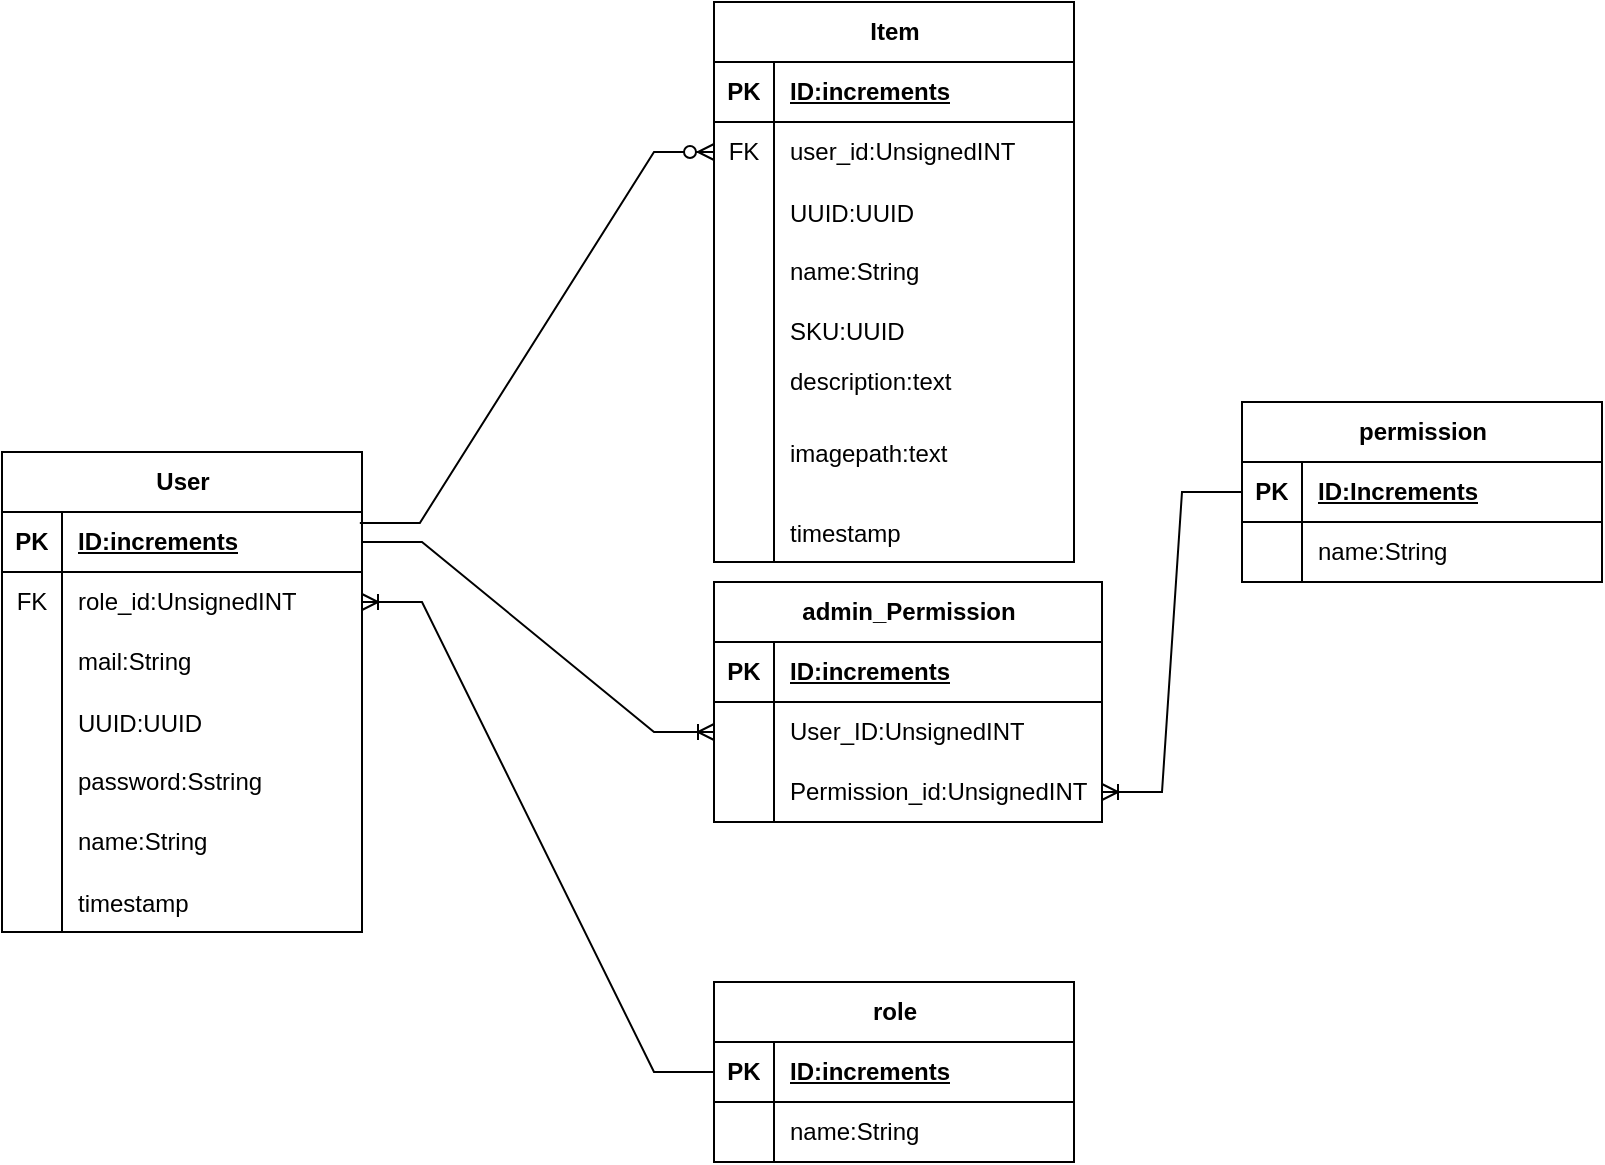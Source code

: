 <mxfile version="21.2.1" type="device">
  <diagram name="ページ1" id="artrnRI4o7Fi1oVQFtJG">
    <mxGraphModel dx="468" dy="727" grid="1" gridSize="10" guides="1" tooltips="1" connect="1" arrows="1" fold="1" page="1" pageScale="1" pageWidth="827" pageHeight="1169" math="0" shadow="0">
      <root>
        <mxCell id="0" />
        <mxCell id="1" parent="0" />
        <mxCell id="xrxR1LC_69wjn-r8StxP-14" value="Item" style="shape=table;startSize=30;container=1;collapsible=1;childLayout=tableLayout;fixedRows=1;rowLines=0;fontStyle=1;align=center;resizeLast=1;html=1;" parent="1" vertex="1">
          <mxGeometry x="396" y="40" width="180" height="280" as="geometry" />
        </mxCell>
        <mxCell id="xrxR1LC_69wjn-r8StxP-15" value="" style="shape=tableRow;horizontal=0;startSize=0;swimlaneHead=0;swimlaneBody=0;fillColor=none;collapsible=0;dropTarget=0;points=[[0,0.5],[1,0.5]];portConstraint=eastwest;top=0;left=0;right=0;bottom=1;" parent="xrxR1LC_69wjn-r8StxP-14" vertex="1">
          <mxGeometry y="30" width="180" height="30" as="geometry" />
        </mxCell>
        <mxCell id="xrxR1LC_69wjn-r8StxP-16" value="PK" style="shape=partialRectangle;connectable=0;fillColor=none;top=0;left=0;bottom=0;right=0;fontStyle=1;overflow=hidden;whiteSpace=wrap;html=1;" parent="xrxR1LC_69wjn-r8StxP-15" vertex="1">
          <mxGeometry width="30" height="30" as="geometry">
            <mxRectangle width="30" height="30" as="alternateBounds" />
          </mxGeometry>
        </mxCell>
        <mxCell id="xrxR1LC_69wjn-r8StxP-17" value="ID:increments" style="shape=partialRectangle;connectable=0;fillColor=none;top=0;left=0;bottom=0;right=0;align=left;spacingLeft=6;fontStyle=5;overflow=hidden;whiteSpace=wrap;html=1;" parent="xrxR1LC_69wjn-r8StxP-15" vertex="1">
          <mxGeometry x="30" width="150" height="30" as="geometry">
            <mxRectangle width="150" height="30" as="alternateBounds" />
          </mxGeometry>
        </mxCell>
        <mxCell id="LxHNY0cJb8ssutPRfd2k-73" value="" style="shape=tableRow;horizontal=0;startSize=0;swimlaneHead=0;swimlaneBody=0;fillColor=none;collapsible=0;dropTarget=0;points=[[0,0.5],[1,0.5]];portConstraint=eastwest;top=0;left=0;right=0;bottom=0;" parent="xrxR1LC_69wjn-r8StxP-14" vertex="1">
          <mxGeometry y="60" width="180" height="30" as="geometry" />
        </mxCell>
        <mxCell id="LxHNY0cJb8ssutPRfd2k-74" value="FK" style="shape=partialRectangle;connectable=0;fillColor=none;top=0;left=0;bottom=0;right=0;fontStyle=0;overflow=hidden;whiteSpace=wrap;html=1;" parent="LxHNY0cJb8ssutPRfd2k-73" vertex="1">
          <mxGeometry width="30" height="30" as="geometry">
            <mxRectangle width="30" height="30" as="alternateBounds" />
          </mxGeometry>
        </mxCell>
        <mxCell id="LxHNY0cJb8ssutPRfd2k-75" value="user_id:UnsignedINT" style="shape=partialRectangle;connectable=0;fillColor=none;top=0;left=0;bottom=0;right=0;align=left;spacingLeft=6;fontStyle=0;overflow=hidden;whiteSpace=wrap;html=1;" parent="LxHNY0cJb8ssutPRfd2k-73" vertex="1">
          <mxGeometry x="30" width="150" height="30" as="geometry">
            <mxRectangle width="150" height="30" as="alternateBounds" />
          </mxGeometry>
        </mxCell>
        <mxCell id="LxHNY0cJb8ssutPRfd2k-51" value="" style="shape=tableRow;horizontal=0;startSize=0;swimlaneHead=0;swimlaneBody=0;fillColor=none;collapsible=0;dropTarget=0;points=[[0,0.5],[1,0.5]];portConstraint=eastwest;top=0;left=0;right=0;bottom=0;" parent="xrxR1LC_69wjn-r8StxP-14" vertex="1">
          <mxGeometry y="90" width="180" height="30" as="geometry" />
        </mxCell>
        <mxCell id="LxHNY0cJb8ssutPRfd2k-52" value="" style="shape=partialRectangle;connectable=0;fillColor=none;top=0;left=0;bottom=0;right=0;editable=1;overflow=hidden;" parent="LxHNY0cJb8ssutPRfd2k-51" vertex="1">
          <mxGeometry width="30" height="30" as="geometry">
            <mxRectangle width="30" height="30" as="alternateBounds" />
          </mxGeometry>
        </mxCell>
        <mxCell id="LxHNY0cJb8ssutPRfd2k-53" value="UUID:UUID" style="shape=partialRectangle;connectable=0;fillColor=none;top=0;left=0;bottom=0;right=0;align=left;spacingLeft=6;overflow=hidden;" parent="LxHNY0cJb8ssutPRfd2k-51" vertex="1">
          <mxGeometry x="30" width="150" height="30" as="geometry">
            <mxRectangle width="150" height="30" as="alternateBounds" />
          </mxGeometry>
        </mxCell>
        <mxCell id="xrxR1LC_69wjn-r8StxP-18" value="" style="shape=tableRow;horizontal=0;startSize=0;swimlaneHead=0;swimlaneBody=0;fillColor=none;collapsible=0;dropTarget=0;points=[[0,0.5],[1,0.5]];portConstraint=eastwest;top=0;left=0;right=0;bottom=0;" parent="xrxR1LC_69wjn-r8StxP-14" vertex="1">
          <mxGeometry y="120" width="180" height="30" as="geometry" />
        </mxCell>
        <mxCell id="xrxR1LC_69wjn-r8StxP-19" value="" style="shape=partialRectangle;connectable=0;fillColor=none;top=0;left=0;bottom=0;right=0;editable=1;overflow=hidden;whiteSpace=wrap;html=1;" parent="xrxR1LC_69wjn-r8StxP-18" vertex="1">
          <mxGeometry width="30" height="30" as="geometry">
            <mxRectangle width="30" height="30" as="alternateBounds" />
          </mxGeometry>
        </mxCell>
        <mxCell id="xrxR1LC_69wjn-r8StxP-20" value="name:String" style="shape=partialRectangle;connectable=0;fillColor=none;top=0;left=0;bottom=0;right=0;align=left;spacingLeft=6;overflow=hidden;whiteSpace=wrap;html=1;" parent="xrxR1LC_69wjn-r8StxP-18" vertex="1">
          <mxGeometry x="30" width="150" height="30" as="geometry">
            <mxRectangle width="150" height="30" as="alternateBounds" />
          </mxGeometry>
        </mxCell>
        <mxCell id="xrxR1LC_69wjn-r8StxP-21" value="" style="shape=tableRow;horizontal=0;startSize=0;swimlaneHead=0;swimlaneBody=0;fillColor=none;collapsible=0;dropTarget=0;points=[[0,0.5],[1,0.5]];portConstraint=eastwest;top=0;left=0;right=0;bottom=0;" parent="xrxR1LC_69wjn-r8StxP-14" vertex="1">
          <mxGeometry y="150" width="180" height="30" as="geometry" />
        </mxCell>
        <mxCell id="xrxR1LC_69wjn-r8StxP-22" value="" style="shape=partialRectangle;connectable=0;fillColor=none;top=0;left=0;bottom=0;right=0;editable=1;overflow=hidden;whiteSpace=wrap;html=1;" parent="xrxR1LC_69wjn-r8StxP-21" vertex="1">
          <mxGeometry width="30" height="30" as="geometry">
            <mxRectangle width="30" height="30" as="alternateBounds" />
          </mxGeometry>
        </mxCell>
        <mxCell id="xrxR1LC_69wjn-r8StxP-23" value="SKU:UUID" style="shape=partialRectangle;connectable=0;fillColor=none;top=0;left=0;bottom=0;right=0;align=left;spacingLeft=6;overflow=hidden;whiteSpace=wrap;html=1;" parent="xrxR1LC_69wjn-r8StxP-21" vertex="1">
          <mxGeometry x="30" width="150" height="30" as="geometry">
            <mxRectangle width="150" height="30" as="alternateBounds" />
          </mxGeometry>
        </mxCell>
        <mxCell id="xrxR1LC_69wjn-r8StxP-24" value="" style="shape=tableRow;horizontal=0;startSize=0;swimlaneHead=0;swimlaneBody=0;fillColor=none;collapsible=0;dropTarget=0;points=[[0,0.5],[1,0.5]];portConstraint=eastwest;top=0;left=0;right=0;bottom=0;" parent="xrxR1LC_69wjn-r8StxP-14" vertex="1">
          <mxGeometry y="180" width="180" height="20" as="geometry" />
        </mxCell>
        <mxCell id="xrxR1LC_69wjn-r8StxP-25" value="" style="shape=partialRectangle;connectable=0;fillColor=none;top=0;left=0;bottom=0;right=0;editable=1;overflow=hidden;whiteSpace=wrap;html=1;" parent="xrxR1LC_69wjn-r8StxP-24" vertex="1">
          <mxGeometry width="30" height="20" as="geometry">
            <mxRectangle width="30" height="20" as="alternateBounds" />
          </mxGeometry>
        </mxCell>
        <mxCell id="xrxR1LC_69wjn-r8StxP-26" value="description:text" style="shape=partialRectangle;connectable=0;fillColor=none;top=0;left=0;bottom=0;right=0;align=left;spacingLeft=6;overflow=hidden;whiteSpace=wrap;html=1;" parent="xrxR1LC_69wjn-r8StxP-24" vertex="1">
          <mxGeometry x="30" width="150" height="20" as="geometry">
            <mxRectangle width="150" height="20" as="alternateBounds" />
          </mxGeometry>
        </mxCell>
        <mxCell id="xrxR1LC_69wjn-r8StxP-28" value="" style="shape=tableRow;horizontal=0;startSize=0;swimlaneHead=0;swimlaneBody=0;fillColor=none;collapsible=0;dropTarget=0;points=[[0,0.5],[1,0.5]];portConstraint=eastwest;top=0;left=0;right=0;bottom=0;" parent="xrxR1LC_69wjn-r8StxP-14" vertex="1">
          <mxGeometry y="200" width="180" height="50" as="geometry" />
        </mxCell>
        <mxCell id="xrxR1LC_69wjn-r8StxP-29" value="" style="shape=partialRectangle;connectable=0;fillColor=none;top=0;left=0;bottom=0;right=0;editable=1;overflow=hidden;" parent="xrxR1LC_69wjn-r8StxP-28" vertex="1">
          <mxGeometry width="30" height="50" as="geometry">
            <mxRectangle width="30" height="50" as="alternateBounds" />
          </mxGeometry>
        </mxCell>
        <mxCell id="xrxR1LC_69wjn-r8StxP-30" value="imagepath:text" style="shape=partialRectangle;connectable=0;fillColor=none;top=0;left=0;bottom=0;right=0;align=left;spacingLeft=6;overflow=hidden;" parent="xrxR1LC_69wjn-r8StxP-28" vertex="1">
          <mxGeometry x="30" width="150" height="50" as="geometry">
            <mxRectangle width="150" height="50" as="alternateBounds" />
          </mxGeometry>
        </mxCell>
        <mxCell id="vRIHm34dz1WgfV_R52z3-83" value="" style="shape=tableRow;horizontal=0;startSize=0;swimlaneHead=0;swimlaneBody=0;fillColor=none;collapsible=0;dropTarget=0;points=[[0,0.5],[1,0.5]];portConstraint=eastwest;top=0;left=0;right=0;bottom=0;" vertex="1" parent="xrxR1LC_69wjn-r8StxP-14">
          <mxGeometry y="250" width="180" height="30" as="geometry" />
        </mxCell>
        <mxCell id="vRIHm34dz1WgfV_R52z3-84" value="" style="shape=partialRectangle;connectable=0;fillColor=none;top=0;left=0;bottom=0;right=0;editable=1;overflow=hidden;" vertex="1" parent="vRIHm34dz1WgfV_R52z3-83">
          <mxGeometry width="30" height="30" as="geometry">
            <mxRectangle width="30" height="30" as="alternateBounds" />
          </mxGeometry>
        </mxCell>
        <mxCell id="vRIHm34dz1WgfV_R52z3-85" value="timestamp" style="shape=partialRectangle;connectable=0;fillColor=none;top=0;left=0;bottom=0;right=0;align=left;spacingLeft=6;overflow=hidden;" vertex="1" parent="vRIHm34dz1WgfV_R52z3-83">
          <mxGeometry x="30" width="150" height="30" as="geometry">
            <mxRectangle width="150" height="30" as="alternateBounds" />
          </mxGeometry>
        </mxCell>
        <mxCell id="LxHNY0cJb8ssutPRfd2k-57" value="permission" style="shape=table;startSize=30;container=1;collapsible=1;childLayout=tableLayout;fixedRows=1;rowLines=0;fontStyle=1;align=center;resizeLast=1;html=1;" parent="1" vertex="1">
          <mxGeometry x="660" y="240" width="180" height="90" as="geometry" />
        </mxCell>
        <mxCell id="LxHNY0cJb8ssutPRfd2k-58" value="" style="shape=tableRow;horizontal=0;startSize=0;swimlaneHead=0;swimlaneBody=0;fillColor=none;collapsible=0;dropTarget=0;points=[[0,0.5],[1,0.5]];portConstraint=eastwest;top=0;left=0;right=0;bottom=1;" parent="LxHNY0cJb8ssutPRfd2k-57" vertex="1">
          <mxGeometry y="30" width="180" height="30" as="geometry" />
        </mxCell>
        <mxCell id="LxHNY0cJb8ssutPRfd2k-59" value="PK" style="shape=partialRectangle;connectable=0;fillColor=none;top=0;left=0;bottom=0;right=0;fontStyle=1;overflow=hidden;whiteSpace=wrap;html=1;" parent="LxHNY0cJb8ssutPRfd2k-58" vertex="1">
          <mxGeometry width="30" height="30" as="geometry">
            <mxRectangle width="30" height="30" as="alternateBounds" />
          </mxGeometry>
        </mxCell>
        <mxCell id="LxHNY0cJb8ssutPRfd2k-60" value="ID:Increments" style="shape=partialRectangle;connectable=0;fillColor=none;top=0;left=0;bottom=0;right=0;align=left;spacingLeft=6;fontStyle=5;overflow=hidden;whiteSpace=wrap;html=1;" parent="LxHNY0cJb8ssutPRfd2k-58" vertex="1">
          <mxGeometry x="30" width="150" height="30" as="geometry">
            <mxRectangle width="150" height="30" as="alternateBounds" />
          </mxGeometry>
        </mxCell>
        <mxCell id="LxHNY0cJb8ssutPRfd2k-61" value="" style="shape=tableRow;horizontal=0;startSize=0;swimlaneHead=0;swimlaneBody=0;fillColor=none;collapsible=0;dropTarget=0;points=[[0,0.5],[1,0.5]];portConstraint=eastwest;top=0;left=0;right=0;bottom=0;" parent="LxHNY0cJb8ssutPRfd2k-57" vertex="1">
          <mxGeometry y="60" width="180" height="30" as="geometry" />
        </mxCell>
        <mxCell id="LxHNY0cJb8ssutPRfd2k-62" value="" style="shape=partialRectangle;connectable=0;fillColor=none;top=0;left=0;bottom=0;right=0;editable=1;overflow=hidden;whiteSpace=wrap;html=1;" parent="LxHNY0cJb8ssutPRfd2k-61" vertex="1">
          <mxGeometry width="30" height="30" as="geometry">
            <mxRectangle width="30" height="30" as="alternateBounds" />
          </mxGeometry>
        </mxCell>
        <mxCell id="LxHNY0cJb8ssutPRfd2k-63" value="name:String" style="shape=partialRectangle;connectable=0;fillColor=none;top=0;left=0;bottom=0;right=0;align=left;spacingLeft=6;overflow=hidden;whiteSpace=wrap;html=1;" parent="LxHNY0cJb8ssutPRfd2k-61" vertex="1">
          <mxGeometry x="30" width="150" height="30" as="geometry">
            <mxRectangle width="150" height="30" as="alternateBounds" />
          </mxGeometry>
        </mxCell>
        <mxCell id="LxHNY0cJb8ssutPRfd2k-82" value="" style="edgeStyle=entityRelationEdgeStyle;fontSize=12;html=1;endArrow=ERzeroToMany;endFill=1;rounded=0;entryX=0;entryY=0.5;entryDx=0;entryDy=0;exitX=0.994;exitY=0.183;exitDx=0;exitDy=0;exitPerimeter=0;" parent="1" source="vRIHm34dz1WgfV_R52z3-2" target="LxHNY0cJb8ssutPRfd2k-73" edge="1">
          <mxGeometry width="100" height="100" relative="1" as="geometry">
            <mxPoint x="466" y="210" as="sourcePoint" />
            <mxPoint x="566" y="110" as="targetPoint" />
          </mxGeometry>
        </mxCell>
        <mxCell id="vRIHm34dz1WgfV_R52z3-1" value="User&lt;br&gt;" style="shape=table;startSize=30;container=1;collapsible=1;childLayout=tableLayout;fixedRows=1;rowLines=0;fontStyle=1;align=center;resizeLast=1;html=1;" vertex="1" parent="1">
          <mxGeometry x="40" y="265" width="180" height="240" as="geometry" />
        </mxCell>
        <mxCell id="vRIHm34dz1WgfV_R52z3-2" value="" style="shape=tableRow;horizontal=0;startSize=0;swimlaneHead=0;swimlaneBody=0;fillColor=none;collapsible=0;dropTarget=0;points=[[0,0.5],[1,0.5]];portConstraint=eastwest;top=0;left=0;right=0;bottom=1;" vertex="1" parent="vRIHm34dz1WgfV_R52z3-1">
          <mxGeometry y="30" width="180" height="30" as="geometry" />
        </mxCell>
        <mxCell id="vRIHm34dz1WgfV_R52z3-3" value="PK" style="shape=partialRectangle;connectable=0;fillColor=none;top=0;left=0;bottom=0;right=0;fontStyle=1;overflow=hidden;whiteSpace=wrap;html=1;" vertex="1" parent="vRIHm34dz1WgfV_R52z3-2">
          <mxGeometry width="30" height="30" as="geometry">
            <mxRectangle width="30" height="30" as="alternateBounds" />
          </mxGeometry>
        </mxCell>
        <mxCell id="vRIHm34dz1WgfV_R52z3-4" value="ID:increments" style="shape=partialRectangle;connectable=0;fillColor=none;top=0;left=0;bottom=0;right=0;align=left;spacingLeft=6;fontStyle=5;overflow=hidden;whiteSpace=wrap;html=1;" vertex="1" parent="vRIHm34dz1WgfV_R52z3-2">
          <mxGeometry x="30" width="150" height="30" as="geometry">
            <mxRectangle width="150" height="30" as="alternateBounds" />
          </mxGeometry>
        </mxCell>
        <mxCell id="vRIHm34dz1WgfV_R52z3-79" value="" style="shape=tableRow;horizontal=0;startSize=0;swimlaneHead=0;swimlaneBody=0;fillColor=none;collapsible=0;dropTarget=0;points=[[0,0.5],[1,0.5]];portConstraint=eastwest;top=0;left=0;right=0;bottom=0;" vertex="1" parent="vRIHm34dz1WgfV_R52z3-1">
          <mxGeometry y="60" width="180" height="30" as="geometry" />
        </mxCell>
        <mxCell id="vRIHm34dz1WgfV_R52z3-80" value="FK" style="shape=partialRectangle;connectable=0;fillColor=none;top=0;left=0;bottom=0;right=0;fontStyle=0;overflow=hidden;whiteSpace=wrap;html=1;" vertex="1" parent="vRIHm34dz1WgfV_R52z3-79">
          <mxGeometry width="30" height="30" as="geometry">
            <mxRectangle width="30" height="30" as="alternateBounds" />
          </mxGeometry>
        </mxCell>
        <mxCell id="vRIHm34dz1WgfV_R52z3-81" value="role_id:UnsignedINT" style="shape=partialRectangle;connectable=0;fillColor=none;top=0;left=0;bottom=0;right=0;align=left;spacingLeft=6;fontStyle=0;overflow=hidden;whiteSpace=wrap;html=1;" vertex="1" parent="vRIHm34dz1WgfV_R52z3-79">
          <mxGeometry x="30" width="150" height="30" as="geometry">
            <mxRectangle width="150" height="30" as="alternateBounds" />
          </mxGeometry>
        </mxCell>
        <mxCell id="vRIHm34dz1WgfV_R52z3-8" value="" style="shape=tableRow;horizontal=0;startSize=0;swimlaneHead=0;swimlaneBody=0;fillColor=none;collapsible=0;dropTarget=0;points=[[0,0.5],[1,0.5]];portConstraint=eastwest;top=0;left=0;right=0;bottom=0;" vertex="1" parent="vRIHm34dz1WgfV_R52z3-1">
          <mxGeometry y="90" width="180" height="30" as="geometry" />
        </mxCell>
        <mxCell id="vRIHm34dz1WgfV_R52z3-9" value="" style="shape=partialRectangle;connectable=0;fillColor=none;top=0;left=0;bottom=0;right=0;editable=1;overflow=hidden;whiteSpace=wrap;html=1;" vertex="1" parent="vRIHm34dz1WgfV_R52z3-8">
          <mxGeometry width="30" height="30" as="geometry">
            <mxRectangle width="30" height="30" as="alternateBounds" />
          </mxGeometry>
        </mxCell>
        <mxCell id="vRIHm34dz1WgfV_R52z3-10" value="mail:String" style="shape=partialRectangle;connectable=0;fillColor=none;top=0;left=0;bottom=0;right=0;align=left;spacingLeft=6;overflow=hidden;whiteSpace=wrap;html=1;" vertex="1" parent="vRIHm34dz1WgfV_R52z3-8">
          <mxGeometry x="30" width="150" height="30" as="geometry">
            <mxRectangle width="150" height="30" as="alternateBounds" />
          </mxGeometry>
        </mxCell>
        <mxCell id="vRIHm34dz1WgfV_R52z3-66" value="" style="shape=tableRow;horizontal=0;startSize=0;swimlaneHead=0;swimlaneBody=0;fillColor=none;collapsible=0;dropTarget=0;points=[[0,0.5],[1,0.5]];portConstraint=eastwest;top=0;left=0;right=0;bottom=0;" vertex="1" parent="vRIHm34dz1WgfV_R52z3-1">
          <mxGeometry y="120" width="180" height="30" as="geometry" />
        </mxCell>
        <mxCell id="vRIHm34dz1WgfV_R52z3-67" value="" style="shape=partialRectangle;connectable=0;fillColor=none;top=0;left=0;bottom=0;right=0;editable=1;overflow=hidden;" vertex="1" parent="vRIHm34dz1WgfV_R52z3-66">
          <mxGeometry width="30" height="30" as="geometry">
            <mxRectangle width="30" height="30" as="alternateBounds" />
          </mxGeometry>
        </mxCell>
        <mxCell id="vRIHm34dz1WgfV_R52z3-68" value="UUID:UUID" style="shape=partialRectangle;connectable=0;fillColor=none;top=0;left=0;bottom=0;right=0;align=left;spacingLeft=6;overflow=hidden;" vertex="1" parent="vRIHm34dz1WgfV_R52z3-66">
          <mxGeometry x="30" width="150" height="30" as="geometry">
            <mxRectangle width="150" height="30" as="alternateBounds" />
          </mxGeometry>
        </mxCell>
        <mxCell id="vRIHm34dz1WgfV_R52z3-11" value="" style="shape=tableRow;horizontal=0;startSize=0;swimlaneHead=0;swimlaneBody=0;fillColor=none;collapsible=0;dropTarget=0;points=[[0,0.5],[1,0.5]];portConstraint=eastwest;top=0;left=0;right=0;bottom=0;" vertex="1" parent="vRIHm34dz1WgfV_R52z3-1">
          <mxGeometry y="150" width="180" height="30" as="geometry" />
        </mxCell>
        <mxCell id="vRIHm34dz1WgfV_R52z3-12" value="" style="shape=partialRectangle;connectable=0;fillColor=none;top=0;left=0;bottom=0;right=0;editable=1;overflow=hidden;whiteSpace=wrap;html=1;" vertex="1" parent="vRIHm34dz1WgfV_R52z3-11">
          <mxGeometry width="30" height="30" as="geometry">
            <mxRectangle width="30" height="30" as="alternateBounds" />
          </mxGeometry>
        </mxCell>
        <mxCell id="vRIHm34dz1WgfV_R52z3-13" value="password:Sstring" style="shape=partialRectangle;connectable=0;fillColor=none;top=0;left=0;bottom=0;right=0;align=left;spacingLeft=6;overflow=hidden;whiteSpace=wrap;html=1;" vertex="1" parent="vRIHm34dz1WgfV_R52z3-11">
          <mxGeometry x="30" width="150" height="30" as="geometry">
            <mxRectangle width="150" height="30" as="alternateBounds" />
          </mxGeometry>
        </mxCell>
        <mxCell id="vRIHm34dz1WgfV_R52z3-14" value="" style="shape=tableRow;horizontal=0;startSize=0;swimlaneHead=0;swimlaneBody=0;fillColor=none;collapsible=0;dropTarget=0;points=[[0,0.5],[1,0.5]];portConstraint=eastwest;top=0;left=0;right=0;bottom=0;" vertex="1" parent="vRIHm34dz1WgfV_R52z3-1">
          <mxGeometry y="180" width="180" height="30" as="geometry" />
        </mxCell>
        <mxCell id="vRIHm34dz1WgfV_R52z3-15" value="" style="shape=partialRectangle;connectable=0;fillColor=none;top=0;left=0;bottom=0;right=0;editable=1;overflow=hidden;whiteSpace=wrap;html=1;" vertex="1" parent="vRIHm34dz1WgfV_R52z3-14">
          <mxGeometry width="30" height="30" as="geometry">
            <mxRectangle width="30" height="30" as="alternateBounds" />
          </mxGeometry>
        </mxCell>
        <mxCell id="vRIHm34dz1WgfV_R52z3-16" value="name:String" style="shape=partialRectangle;connectable=0;fillColor=none;top=0;left=0;bottom=0;right=0;align=left;spacingLeft=6;overflow=hidden;whiteSpace=wrap;html=1;" vertex="1" parent="vRIHm34dz1WgfV_R52z3-14">
          <mxGeometry x="30" width="150" height="30" as="geometry">
            <mxRectangle width="150" height="30" as="alternateBounds" />
          </mxGeometry>
        </mxCell>
        <mxCell id="vRIHm34dz1WgfV_R52z3-17" value="" style="shape=tableRow;horizontal=0;startSize=0;swimlaneHead=0;swimlaneBody=0;fillColor=none;collapsible=0;dropTarget=0;points=[[0,0.5],[1,0.5]];portConstraint=eastwest;top=0;left=0;right=0;bottom=0;" vertex="1" parent="vRIHm34dz1WgfV_R52z3-1">
          <mxGeometry y="210" width="180" height="30" as="geometry" />
        </mxCell>
        <mxCell id="vRIHm34dz1WgfV_R52z3-18" value="" style="shape=partialRectangle;connectable=0;fillColor=none;top=0;left=0;bottom=0;right=0;editable=1;overflow=hidden;" vertex="1" parent="vRIHm34dz1WgfV_R52z3-17">
          <mxGeometry width="30" height="30" as="geometry">
            <mxRectangle width="30" height="30" as="alternateBounds" />
          </mxGeometry>
        </mxCell>
        <mxCell id="vRIHm34dz1WgfV_R52z3-19" value="timestamp" style="shape=partialRectangle;connectable=0;fillColor=none;top=0;left=0;bottom=0;right=0;align=left;spacingLeft=6;overflow=hidden;" vertex="1" parent="vRIHm34dz1WgfV_R52z3-17">
          <mxGeometry x="30" width="150" height="30" as="geometry">
            <mxRectangle width="150" height="30" as="alternateBounds" />
          </mxGeometry>
        </mxCell>
        <mxCell id="vRIHm34dz1WgfV_R52z3-23" value="admin_Permission" style="shape=table;startSize=30;container=1;collapsible=1;childLayout=tableLayout;fixedRows=1;rowLines=0;fontStyle=1;align=center;resizeLast=1;html=1;" vertex="1" parent="1">
          <mxGeometry x="396" y="330" width="194" height="120" as="geometry" />
        </mxCell>
        <mxCell id="vRIHm34dz1WgfV_R52z3-24" value="" style="shape=tableRow;horizontal=0;startSize=0;swimlaneHead=0;swimlaneBody=0;fillColor=none;collapsible=0;dropTarget=0;points=[[0,0.5],[1,0.5]];portConstraint=eastwest;top=0;left=0;right=0;bottom=1;" vertex="1" parent="vRIHm34dz1WgfV_R52z3-23">
          <mxGeometry y="30" width="194" height="30" as="geometry" />
        </mxCell>
        <mxCell id="vRIHm34dz1WgfV_R52z3-25" value="PK" style="shape=partialRectangle;connectable=0;fillColor=none;top=0;left=0;bottom=0;right=0;fontStyle=1;overflow=hidden;whiteSpace=wrap;html=1;" vertex="1" parent="vRIHm34dz1WgfV_R52z3-24">
          <mxGeometry width="30" height="30" as="geometry">
            <mxRectangle width="30" height="30" as="alternateBounds" />
          </mxGeometry>
        </mxCell>
        <mxCell id="vRIHm34dz1WgfV_R52z3-26" value="ID:increments" style="shape=partialRectangle;connectable=0;fillColor=none;top=0;left=0;bottom=0;right=0;align=left;spacingLeft=6;fontStyle=5;overflow=hidden;whiteSpace=wrap;html=1;" vertex="1" parent="vRIHm34dz1WgfV_R52z3-24">
          <mxGeometry x="30" width="164" height="30" as="geometry">
            <mxRectangle width="164" height="30" as="alternateBounds" />
          </mxGeometry>
        </mxCell>
        <mxCell id="vRIHm34dz1WgfV_R52z3-27" value="" style="shape=tableRow;horizontal=0;startSize=0;swimlaneHead=0;swimlaneBody=0;fillColor=none;collapsible=0;dropTarget=0;points=[[0,0.5],[1,0.5]];portConstraint=eastwest;top=0;left=0;right=0;bottom=0;" vertex="1" parent="vRIHm34dz1WgfV_R52z3-23">
          <mxGeometry y="60" width="194" height="30" as="geometry" />
        </mxCell>
        <mxCell id="vRIHm34dz1WgfV_R52z3-28" value="" style="shape=partialRectangle;connectable=0;fillColor=none;top=0;left=0;bottom=0;right=0;editable=1;overflow=hidden;whiteSpace=wrap;html=1;" vertex="1" parent="vRIHm34dz1WgfV_R52z3-27">
          <mxGeometry width="30" height="30" as="geometry">
            <mxRectangle width="30" height="30" as="alternateBounds" />
          </mxGeometry>
        </mxCell>
        <mxCell id="vRIHm34dz1WgfV_R52z3-29" value="User_ID:UnsignedINT" style="shape=partialRectangle;connectable=0;fillColor=none;top=0;left=0;bottom=0;right=0;align=left;spacingLeft=6;overflow=hidden;whiteSpace=wrap;html=1;" vertex="1" parent="vRIHm34dz1WgfV_R52z3-27">
          <mxGeometry x="30" width="164" height="30" as="geometry">
            <mxRectangle width="164" height="30" as="alternateBounds" />
          </mxGeometry>
        </mxCell>
        <mxCell id="vRIHm34dz1WgfV_R52z3-30" value="" style="shape=tableRow;horizontal=0;startSize=0;swimlaneHead=0;swimlaneBody=0;fillColor=none;collapsible=0;dropTarget=0;points=[[0,0.5],[1,0.5]];portConstraint=eastwest;top=0;left=0;right=0;bottom=0;" vertex="1" parent="vRIHm34dz1WgfV_R52z3-23">
          <mxGeometry y="90" width="194" height="30" as="geometry" />
        </mxCell>
        <mxCell id="vRIHm34dz1WgfV_R52z3-31" value="" style="shape=partialRectangle;connectable=0;fillColor=none;top=0;left=0;bottom=0;right=0;editable=1;overflow=hidden;whiteSpace=wrap;html=1;" vertex="1" parent="vRIHm34dz1WgfV_R52z3-30">
          <mxGeometry width="30" height="30" as="geometry">
            <mxRectangle width="30" height="30" as="alternateBounds" />
          </mxGeometry>
        </mxCell>
        <mxCell id="vRIHm34dz1WgfV_R52z3-32" value="Permission_id:UnsignedINT" style="shape=partialRectangle;connectable=0;fillColor=none;top=0;left=0;bottom=0;right=0;align=left;spacingLeft=6;overflow=hidden;whiteSpace=wrap;html=1;" vertex="1" parent="vRIHm34dz1WgfV_R52z3-30">
          <mxGeometry x="30" width="164" height="30" as="geometry">
            <mxRectangle width="164" height="30" as="alternateBounds" />
          </mxGeometry>
        </mxCell>
        <mxCell id="vRIHm34dz1WgfV_R52z3-36" value="role" style="shape=table;startSize=30;container=1;collapsible=1;childLayout=tableLayout;fixedRows=1;rowLines=0;fontStyle=1;align=center;resizeLast=1;html=1;" vertex="1" parent="1">
          <mxGeometry x="396" y="530" width="180" height="90" as="geometry" />
        </mxCell>
        <mxCell id="vRIHm34dz1WgfV_R52z3-37" value="" style="shape=tableRow;horizontal=0;startSize=0;swimlaneHead=0;swimlaneBody=0;fillColor=none;collapsible=0;dropTarget=0;points=[[0,0.5],[1,0.5]];portConstraint=eastwest;top=0;left=0;right=0;bottom=1;" vertex="1" parent="vRIHm34dz1WgfV_R52z3-36">
          <mxGeometry y="30" width="180" height="30" as="geometry" />
        </mxCell>
        <mxCell id="vRIHm34dz1WgfV_R52z3-38" value="PK" style="shape=partialRectangle;connectable=0;fillColor=none;top=0;left=0;bottom=0;right=0;fontStyle=1;overflow=hidden;whiteSpace=wrap;html=1;" vertex="1" parent="vRIHm34dz1WgfV_R52z3-37">
          <mxGeometry width="30" height="30" as="geometry">
            <mxRectangle width="30" height="30" as="alternateBounds" />
          </mxGeometry>
        </mxCell>
        <mxCell id="vRIHm34dz1WgfV_R52z3-39" value="ID:increments" style="shape=partialRectangle;connectable=0;fillColor=none;top=0;left=0;bottom=0;right=0;align=left;spacingLeft=6;fontStyle=5;overflow=hidden;whiteSpace=wrap;html=1;" vertex="1" parent="vRIHm34dz1WgfV_R52z3-37">
          <mxGeometry x="30" width="150" height="30" as="geometry">
            <mxRectangle width="150" height="30" as="alternateBounds" />
          </mxGeometry>
        </mxCell>
        <mxCell id="vRIHm34dz1WgfV_R52z3-40" value="" style="shape=tableRow;horizontal=0;startSize=0;swimlaneHead=0;swimlaneBody=0;fillColor=none;collapsible=0;dropTarget=0;points=[[0,0.5],[1,0.5]];portConstraint=eastwest;top=0;left=0;right=0;bottom=0;" vertex="1" parent="vRIHm34dz1WgfV_R52z3-36">
          <mxGeometry y="60" width="180" height="30" as="geometry" />
        </mxCell>
        <mxCell id="vRIHm34dz1WgfV_R52z3-41" value="" style="shape=partialRectangle;connectable=0;fillColor=none;top=0;left=0;bottom=0;right=0;editable=1;overflow=hidden;whiteSpace=wrap;html=1;" vertex="1" parent="vRIHm34dz1WgfV_R52z3-40">
          <mxGeometry width="30" height="30" as="geometry">
            <mxRectangle width="30" height="30" as="alternateBounds" />
          </mxGeometry>
        </mxCell>
        <mxCell id="vRIHm34dz1WgfV_R52z3-42" value="name:String" style="shape=partialRectangle;connectable=0;fillColor=none;top=0;left=0;bottom=0;right=0;align=left;spacingLeft=6;overflow=hidden;whiteSpace=wrap;html=1;" vertex="1" parent="vRIHm34dz1WgfV_R52z3-40">
          <mxGeometry x="30" width="150" height="30" as="geometry">
            <mxRectangle width="150" height="30" as="alternateBounds" />
          </mxGeometry>
        </mxCell>
        <mxCell id="vRIHm34dz1WgfV_R52z3-62" value="" style="shape=tableRow;horizontal=0;startSize=0;swimlaneHead=0;swimlaneBody=0;fillColor=none;collapsible=0;dropTarget=0;points=[[0,0.5],[1,0.5]];portConstraint=eastwest;top=0;left=0;right=0;bottom=0;" vertex="1" parent="1">
          <mxGeometry x="196" y="150" width="180" height="30" as="geometry" />
        </mxCell>
        <mxCell id="vRIHm34dz1WgfV_R52z3-63" value="" style="shape=partialRectangle;connectable=0;fillColor=none;top=0;left=0;bottom=0;right=0;editable=1;overflow=hidden;" vertex="1" parent="vRIHm34dz1WgfV_R52z3-62">
          <mxGeometry width="30" height="30" as="geometry">
            <mxRectangle width="30" height="30" as="alternateBounds" />
          </mxGeometry>
        </mxCell>
        <mxCell id="vRIHm34dz1WgfV_R52z3-70" value="" style="edgeStyle=entityRelationEdgeStyle;fontSize=12;html=1;endArrow=ERoneToMany;rounded=0;exitX=1;exitY=0.5;exitDx=0;exitDy=0;entryX=0;entryY=0.5;entryDx=0;entryDy=0;" edge="1" parent="1" source="vRIHm34dz1WgfV_R52z3-2" target="vRIHm34dz1WgfV_R52z3-27">
          <mxGeometry width="100" height="100" relative="1" as="geometry">
            <mxPoint x="506" y="420" as="sourcePoint" />
            <mxPoint x="606" y="320" as="targetPoint" />
          </mxGeometry>
        </mxCell>
        <mxCell id="vRIHm34dz1WgfV_R52z3-71" value="" style="edgeStyle=entityRelationEdgeStyle;fontSize=12;html=1;endArrow=ERoneToMany;rounded=0;exitX=0;exitY=0.5;exitDx=0;exitDy=0;entryX=1;entryY=0.5;entryDx=0;entryDy=0;" edge="1" parent="1" source="vRIHm34dz1WgfV_R52z3-37" target="vRIHm34dz1WgfV_R52z3-79">
          <mxGeometry width="100" height="100" relative="1" as="geometry">
            <mxPoint x="276" y="390" as="sourcePoint" />
            <mxPoint x="250" y="400" as="targetPoint" />
          </mxGeometry>
        </mxCell>
        <mxCell id="vRIHm34dz1WgfV_R52z3-72" value="" style="edgeStyle=entityRelationEdgeStyle;fontSize=12;html=1;endArrow=ERoneToMany;rounded=0;exitX=0;exitY=0.5;exitDx=0;exitDy=0;entryX=1;entryY=0.5;entryDx=0;entryDy=0;" edge="1" parent="1" source="LxHNY0cJb8ssutPRfd2k-58" target="vRIHm34dz1WgfV_R52z3-30">
          <mxGeometry width="100" height="100" relative="1" as="geometry">
            <mxPoint x="246" y="250" as="sourcePoint" />
            <mxPoint x="346" y="150" as="targetPoint" />
          </mxGeometry>
        </mxCell>
      </root>
    </mxGraphModel>
  </diagram>
</mxfile>

